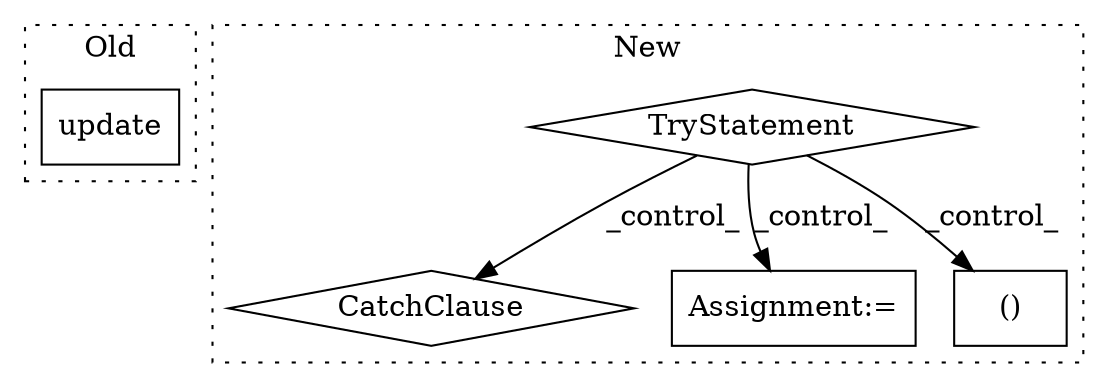 digraph G {
subgraph cluster0 {
1 [label="update" a="32" s="18021,18034" l="7,1" shape="box"];
label = "Old";
style="dotted";
}
subgraph cluster1 {
2 [label="CatchClause" a="12" s="18334,18362" l="17,2" shape="diamond"];
3 [label="TryStatement" a="54" s="18212" l="4" shape="diamond"];
4 [label="Assignment:=" a="7" s="18315" l="1" shape="box"];
5 [label="()" a="106" s="18243" l="19" shape="box"];
label = "New";
style="dotted";
}
3 -> 2 [label="_control_"];
3 -> 4 [label="_control_"];
3 -> 5 [label="_control_"];
}